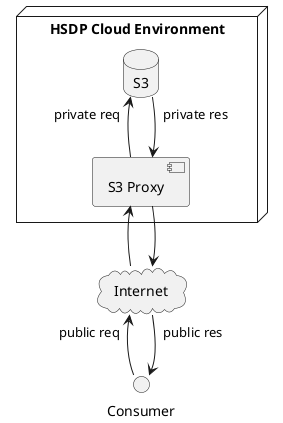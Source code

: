 @startuml S3Proxy


cloud Internet {
}

node "HSDP Cloud Environment" {
  database S3 
  component "S3 Proxy" as API_AWS

} 

Internet  -up->  API_AWS
API_AWS  -up-> "private req" S3


Consumer -up-> "public req" Internet

Internet  <-up- API_AWS
API_AWS  <-up- "private res" S3


Consumer <-up- "public res" Internet
@enduml
